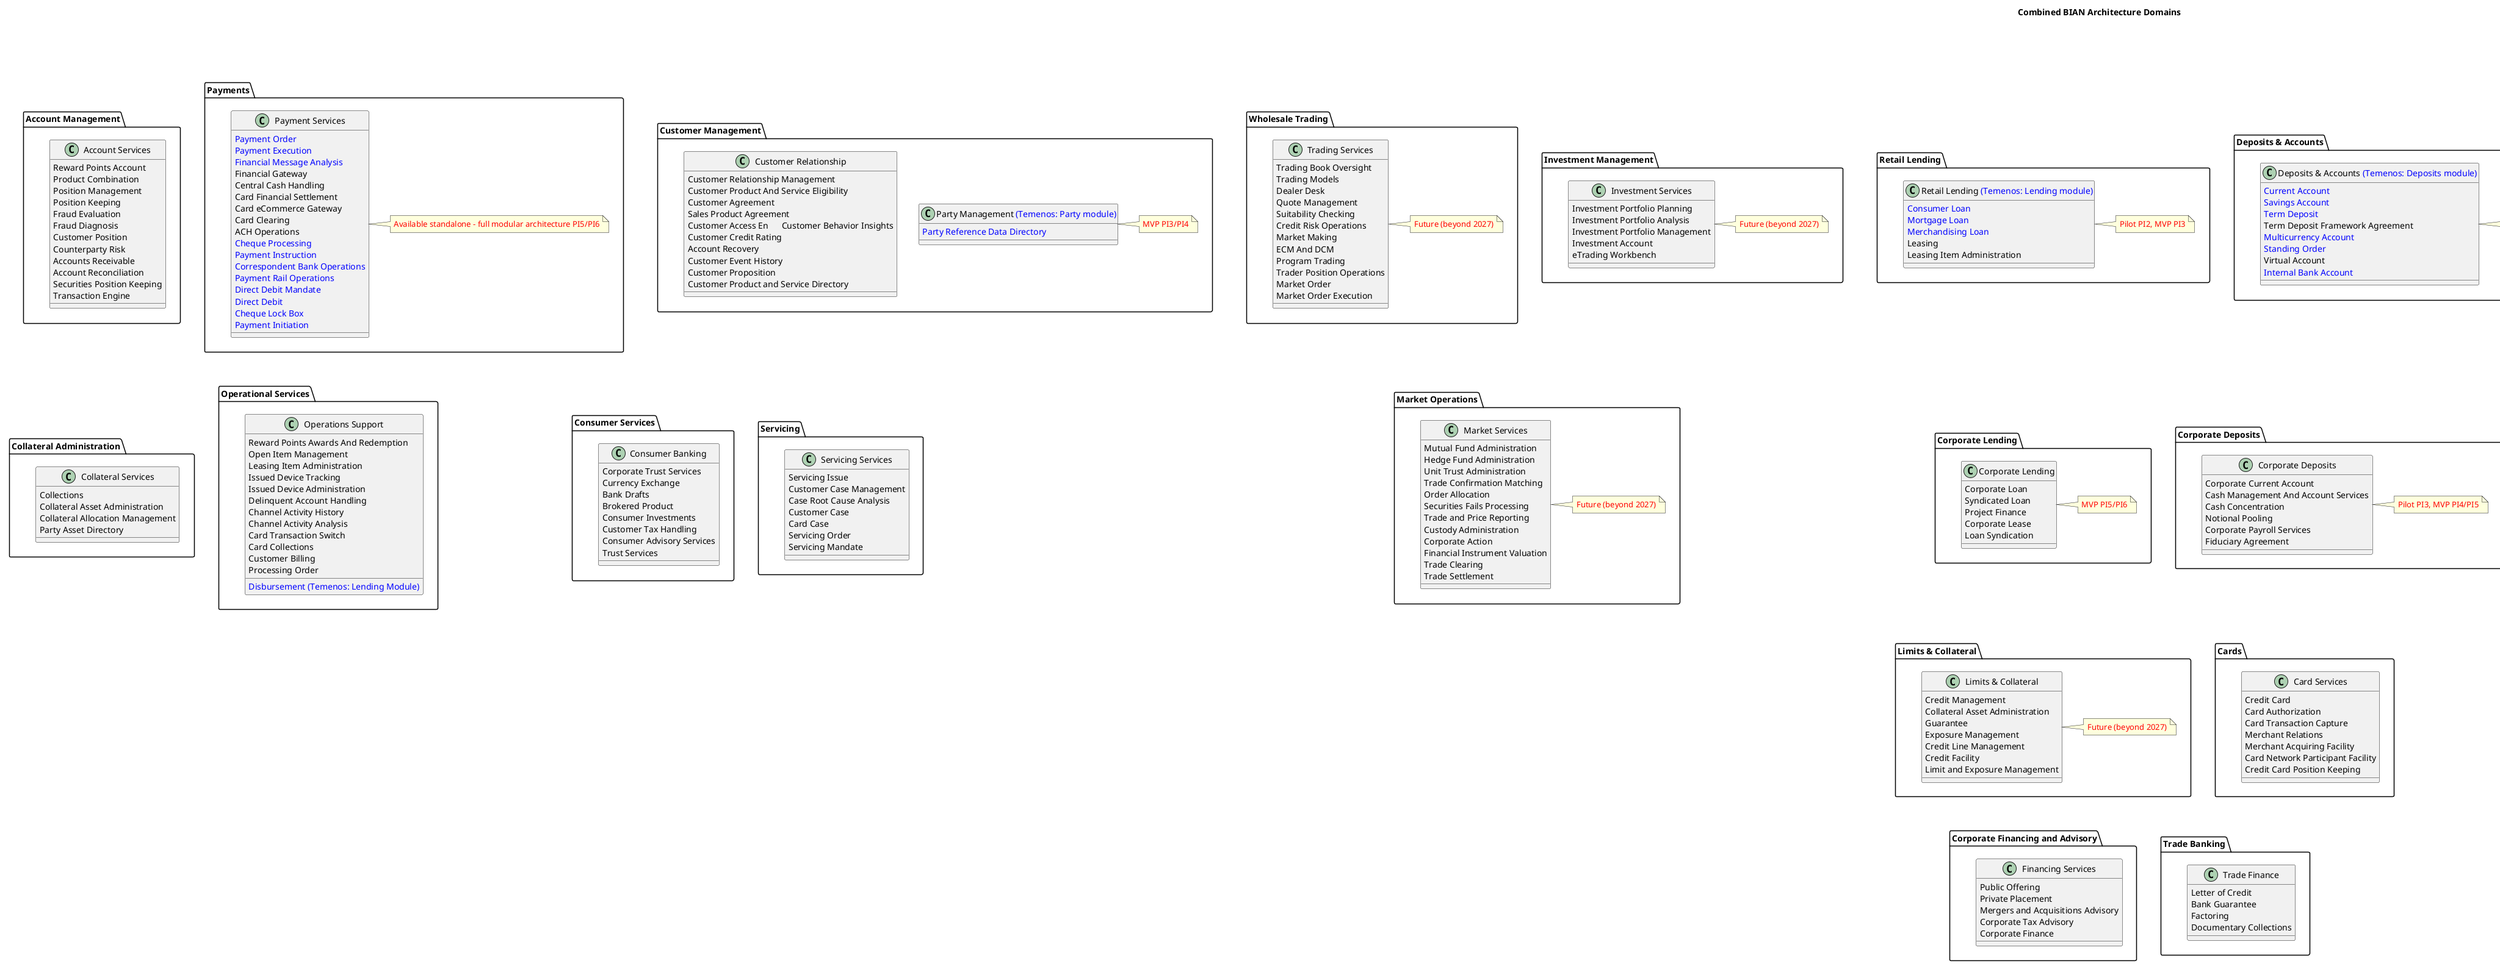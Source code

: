 @startuml Combined BIAN Diagrams

title Combined BIAN Architecture Domains

!define LAYOUT top to bottom direction

' === Cross Product Ops Domain ===
' Row 1
together {
  package "Payments" as PAYMENTS {
    class "Payment Services" as PAY {
      <color:#0000FF>Payment Order</color>
      <color:#0000FF>Payment Execution</color>
      <color:#0000FF>Financial Message Analysis</color>
      Financial Gateway
      Central Cash Handling
      Card Financial Settlement
      Card eCommerce Gateway
      Card Clearing
      ACH Operations
      <color:#0000FF>Cheque Processing</color>
      <color:#0000FF>Payment Instruction</color>
      <color:#0000FF>Correspondent Bank Operations</color>
      <color:#0000FF>Payment Rail Operations</color>
      <color:#0000FF>Direct Debit Mandate</color>
      <color:#0000FF>Direct Debit</color>
      <color:#0000FF>Cheque Lock Box</color>
      <color:#0000FF>Payment Initiation</color>
    }
    note right of PAY : <color:#FF0000>Available standalone - full modular architecture PI5/PI6</color>
  }

  package "Account Management" as ACCT_MGMT {
    class "Account Services" as ACCT {
      Reward Points Account
      Product Combination
      Position Management
      Position Keeping
      Fraud Evaluation
      Fraud Diagnosis
      Customer Position
      Counterparty Risk
      Accounts Receivable
      Account Reconciliation
      Securities Position Keeping
      Transaction Engine
    }
  }
}

' Row 2
together {
  package "Operational Services" as OPS_SVC {
    class "Operations Support" as OPS {
      Reward Points Awards And Redemption
      Open Item Management
      Leasing Item Administration
      Issued Device Tracking
      Issued Device Administration
      <color:#0000FF>Disbursement (Temenos: Lending Module)</color>
      Delinquent Account Handling
      Channel Activity History
      Channel Activity Analysis
      Card Transaction Switch
      Card Collections
      Customer Billing
      Processing Order
    }
  }

  package "Collateral Administration" as COLLATERAL {
    class "Collateral Services" as COL {
      Collections
      Collateral Asset Administration
      Collateral Allocation Management
      Party Asset Directory
    }
  }
}

' Layout positioning
PAYMENTS -[hidden]right- ACCT_MGMT
OPS_SVC -[hidden]right- COLLATERAL
PAYMENTS -[hidden]down- OPS_SVC
ACCT_MGMT -[hidden]down- COLLATERAL

' === Customer Servicing Domain ===
' Row 1
together {
  package "Customer Management" as CUST_MGMT {
    class "Customer Relationship" as CRM {
      Customer Relationship Management
      Customer Product And Service Eligibility
      Customer Agreement
      Sales Product Agreement
      Customer Access En      Customer Behavior Insights
      Customer Credit Rating
      Account Recovery
      Customer Event History
      Customer Proposition
      Customer Product and Service Directory
    }

    class "Party Management <color:#0000FF>(Temenos: Party module)</color>" as PARTY {
      <color:#0000FF>Party Reference Data Directory</color>
    }
    note right of PARTY : <color:#FF0000>MVP PI3/PI4</color>
  }
}

' Row 2
together {
  package "Servicing" as SERVICING {
    class "Servicing Services" as SVC {
      Servicing Issue
      Customer Case Management
      Case Root Cause Analysis
      Customer Case
      Card Case
      Servicing Order
      Servicing Mandate
    }
  }

  package "Consumer Services" as CONSUMER {
    class "Consumer Banking" as CONS {
      Corporate Trust Services
      Currency Exchange
      Bank Drafts
      Brokered Product
      Consumer Investments
      Customer Tax Handling
      Consumer Advisory Services
      Trust Services
    }
  }
}

' Layout positioning
SERVICING -[hidden]right- CONSUMER
CUST_MGMT -[hidden]down- SERVICING
CUST_MGMT -[hidden]down- CONSUMER

' === Investment & Market Ops Domain ===
' Row 1
together {
  package "Investment Management" as INVESTMENT {
    class "Investment Services" as INVEST {
      Investment Portfolio Planning
      Investment Portfolio Analysis
      Investment Portfolio Management
      Investment Account
      eTrading Workbench
    }
    note right of INVEST : <color:#FF0000>Future (beyond 2027)</color>
  }

  package "Wholesale Trading" as WHOLESALE {
    class "Trading Services" as TRADING {
      Trading Book Oversight
      Trading Models
      Dealer Desk
      Quote Management
      Suitability Checking
      Credit Risk Operations
      Market Making
      ECM And DCM
      Program Trading
      Trader Position Operations
      Market Order
      Market Order Execution
    }
    note right of TRADING : <color:#FF0000>Future (beyond 2027)</color>
  }
}

' Row 2
package "Market Operations" as MARKET_OPS {
  class "Market Services" as MKT_OPS {
    Mutual Fund Administration
    Hedge Fund Administration
    Unit Trust Administration
    Trade Confirmation Matching
    Order Allocation
    Securities Fails Processing
    Trade and Price Reporting
    Custody Administration
    Corporate Action
    Financial Instrument Valuation
    Trade Clearing
    Trade Settlement
  }
  note right of MKT_OPS : <color:#FF0000>Future (beyond 2027)</color>
}

' Layout positioning
INVESTMENT -[hidden]right- WHOLESALE
INVESTMENT -[hidden]down- MARKET_OPS
WHOLESALE -[hidden]down- MARKET_OPS

' === Products, Loans & Cards Domain ===
' Row 1 - Deposits & Retail Lending
together {
  package "Deposits & Accounts" as DEP {
    class "Deposits & Accounts <color:#0000FF>(Temenos: Deposits module)</color>" as DEP_SVC {
      <color:#0000FF>Current Account</color>
      <color:#0000FF>Savings Account</color>
      <color:#0000FF>Term Deposit</color>
      Term Deposit Framework Agreement
      <color:#0000FF>Multicurrency Account</color>
      <color:#0000FF>Standing Order</color>
      Virtual Account
      <color:#0000FF>Internal Bank Account</color>
    }
    note right of DEP_SVC : <color:#FF0000>Pilot PI1, MVP PI2</color>
  }

  package "Retail Lending" as RETAIL_LENDING_PKG {
    class "Retail Lending <color:#0000FF>(Temenos: Lending module)</color>" as RETAIL_LENDING {
      <color:#0000FF>Consumer Loan</color>
      <color:#0000FF>Mortgage Loan</color>
      <color:#0000FF>Merchandising Loan</color>
      Leasing
      Leasing Item Administration
    }
    note right of RETAIL_LENDING : <color:#FF0000>Pilot PI2, MVP PI3</color>
  }
}

' Row 2 - Corporate Services
together {
  package "Corporate Deposits" as CORP_BANKING_PKG {
    class "Corporate Deposits" as CORP {
      Corporate Current Account
      Cash Management And Account Services
      Cash Concentration
      Notional Pooling
      Corporate Payroll Services
      Fiduciary Agreement
    }
    note right of CORP : <color:#FF0000>Pilot PI3, MVP PI4/PI5</color>
  }

  package "Corporate Lending" as CORP_LENDING_PKG {
    class "Corporate Lending" as CORP_LENDING {
      Corporate Loan
      Syndicated Loan
      Project Finance
      Corporate Lease
      Loan Syndication
    }
    note right of CORP_LENDING : <color:#FF0000>MVP PI5/PI6</color>
  }
}

' Row 3 - Risk & Cards
together {
  package "Limits & Collateral" as LIMITS_COLLATERAL_PKG {
    class "Limits & Collateral" as LIMITS_COLLATERAL {
      Credit Management
      Collateral Asset Administration
      Guarantee
      Exposure Management
      Credit Line Management
      Credit Facility
      Limit and Exposure Management
    }
    note right of LIMITS_COLLATERAL : <color:#FF0000>Future (beyond 2027)</color>
  }

  package "Cards" as CARDS {
    class "Card Services" as CARD_SVC {
      Credit Card
      Card Authorization
      Card Transaction Capture
      Merchant Relations
      Merchant Acquiring Facility
      Card Network Participant Facility
      Credit Card Position Keeping
    }
  }
}

' Row 4 - Financing & Trade
together {
  package "Corporate Financing and Advisory" as CORP_FIN {
    class "Financing Services" as FIN_SVC {
      Public Offering
      Private Placement
      Mergers and Acquisitions Advisory
      Corporate Tax Advisory
      Corporate Finance
    }
  }

  package "Trade Banking" as TRADE {
    class "Trade Finance" as TRADE_FIN {
      Letter of Credit
      Bank Guarantee
      Factoring
      Documentary Collections
    }
  }
}

' Layout positioning for 2x4 grid
' Row 1 connections
DEP -[hidden]right- RETAIL_LENDING_PKG

' Row 2 connections
CORP_BANKING_PKG -[hidden]right- CORP_LENDING_PKG

' Row 3 connections
LIMITS_COLLATERAL_PKG -[hidden]right- CARDS

' Row 4 connections
CORP_FIN -[hidden]right- TRADE

' Vertical connections between rows
DEP -[hidden]down- CORP_BANKING_PKG
RETAIL_LENDING_PKG -[hidden]down- CORP_LENDING_PKG
CORP_LENDING_PKG -[hidden]down- LIMITS_COLLATERAL_PKG
CORP_BANKING_PKG -[hidden]down- CARDS
LIMITS_COLLATERAL_PKG -[hidden]down- CORP_FIN
CARDS -[hidden]down- TRADE

' === Reference & Market Data Domain ===
' Row 1
together {
  package "Party" as PARTY {
    class "Party Data" as PARTY_DATA {
      Party Routing Profile
      Legal Entity Directory
    }
  }

  package "External Agency" as EXTERNAL {
    class "External Services" as EXT_SVC {
      Information Provider Administration
      Syndicate Management
      Interbank Relationship Management
      Correspondent Bank Relationship Management
      Correspondent Bank Directory
      Sub Custodian Agreement
      Product Service Agency
      Product Broker Agreement
      Contractor and Supplier Agreement
    }
  }
}

' Row 2
together {
  package "Market Data" as MARKET_DATA {
    class "Market Information" as MKT_INFO {
      Information Provider Operation
      Market Information Management
      Financial Market Analysis
      Financial Market Research
      Quant Model
      Market Data Switch Administration
      Market Data Switch Operation
    }

    class "Financial Instruments" as INSTRUMENTS {
      Financial Instrument Reference Data Management
      Counterparty Administration
      Public Reference Data Management
      Location Data Management
    }
  }

  package "Product Management" as PRODUCT_MGMT {
    class "Product Services <color:#0000FF>(Temenos: Product Catalogue module and Pricing module)</color>" as PROD {
      <color:#0000FF>Product Design (Product Catalogue)</color>
      <color:#0000FF>Product Deployment (Product Catalogue)</color>
      Product Training
      Product Quality Assurance
      <color:#0000FF>Discount Pricing (Pricing)</color>
      <color:#0000FF>Product Directory (Product Catalogue)</color>
      <color:#0000FF>Special Pricing Conditions (Pricing)</color>
    }
    note right of PROD : <color:#FF0000>Available standalone - full modular architecture PI5/PI6</color>
  }
}

' Layout positioning
PARTY -[hidden]right- EXTERNAL
MARKET_DATA -[hidden]right- PRODUCT_MGMT
PARTY -[hidden]down- MARKET_DATA
EXTERNAL -[hidden]down- PRODUCT_MGMT

' === Risk & Compliance Domain ===
' Row 1
together {
  package "Bank Portfolio and Treasury" as PORTFOLIO {
    class "Treasury Services" as TREASURY {
      Stock Lending and Repos
      Corporate Treasury Analysis
      Corporate Treasury
      Bank Portfolio Analysis
      Bank Portfolio Administration
      Asset Securitization
      Asset And Liability Management
    }
    note right of TREASURY : <color:#FF0000>Future (beyond 2027)</color>
  }

  package "Business Analysis" as ANALYSIS {
    class "Analytics Services" as ANALYTICS {
      Market Analysis
      Contribution Analysis
      Competitor Analysis
      Channel Portfolio
      Branch Portfolio
      Segment Direction
      Customer Portfolio
      Product Portfolio
      Market Research
    }
  }
}

' Row 2
together {
  package "Regulations and Compliance" as REGULATORY {
    class "Regulatory Services" as REG {
      Regulatory Reporting
      Regulatory Compliance
      Guideline Compliance
      Fraud Resolution
      <color:#0000FF>Financial Accounting (Temenos: Subledger module)</color>
      Compliance Reporting
      Financial Statement Assessment
    }
    note right of REG : <color:#FF0000>Subledger PI4/PI5</color>
  }

  package "Models" as MODELS {
    class "Risk Models" as RISK_MODELS {
      Contribution Models
      Operational Risk Models
      Production Risk Models
      Business Risk Models
      Credit and Margin Management
      Economic Capital
      Credit Risk Models
      Financial Instrument Valuation Models
      Market Risk Models
      Liquidity Risk Models
      Gap Analysis
      Fraud Model
      Customer Behavior Models
    }
  }

}

' Layout positioning
PORTFOLIO -[hidden]right- ANALYSIS
REGULATORY -[hidden]right- MODELS
PORTFOLIO -[hidden]down- REGULATORY
ANALYSIS -[hidden]down- MODELS

@enduml